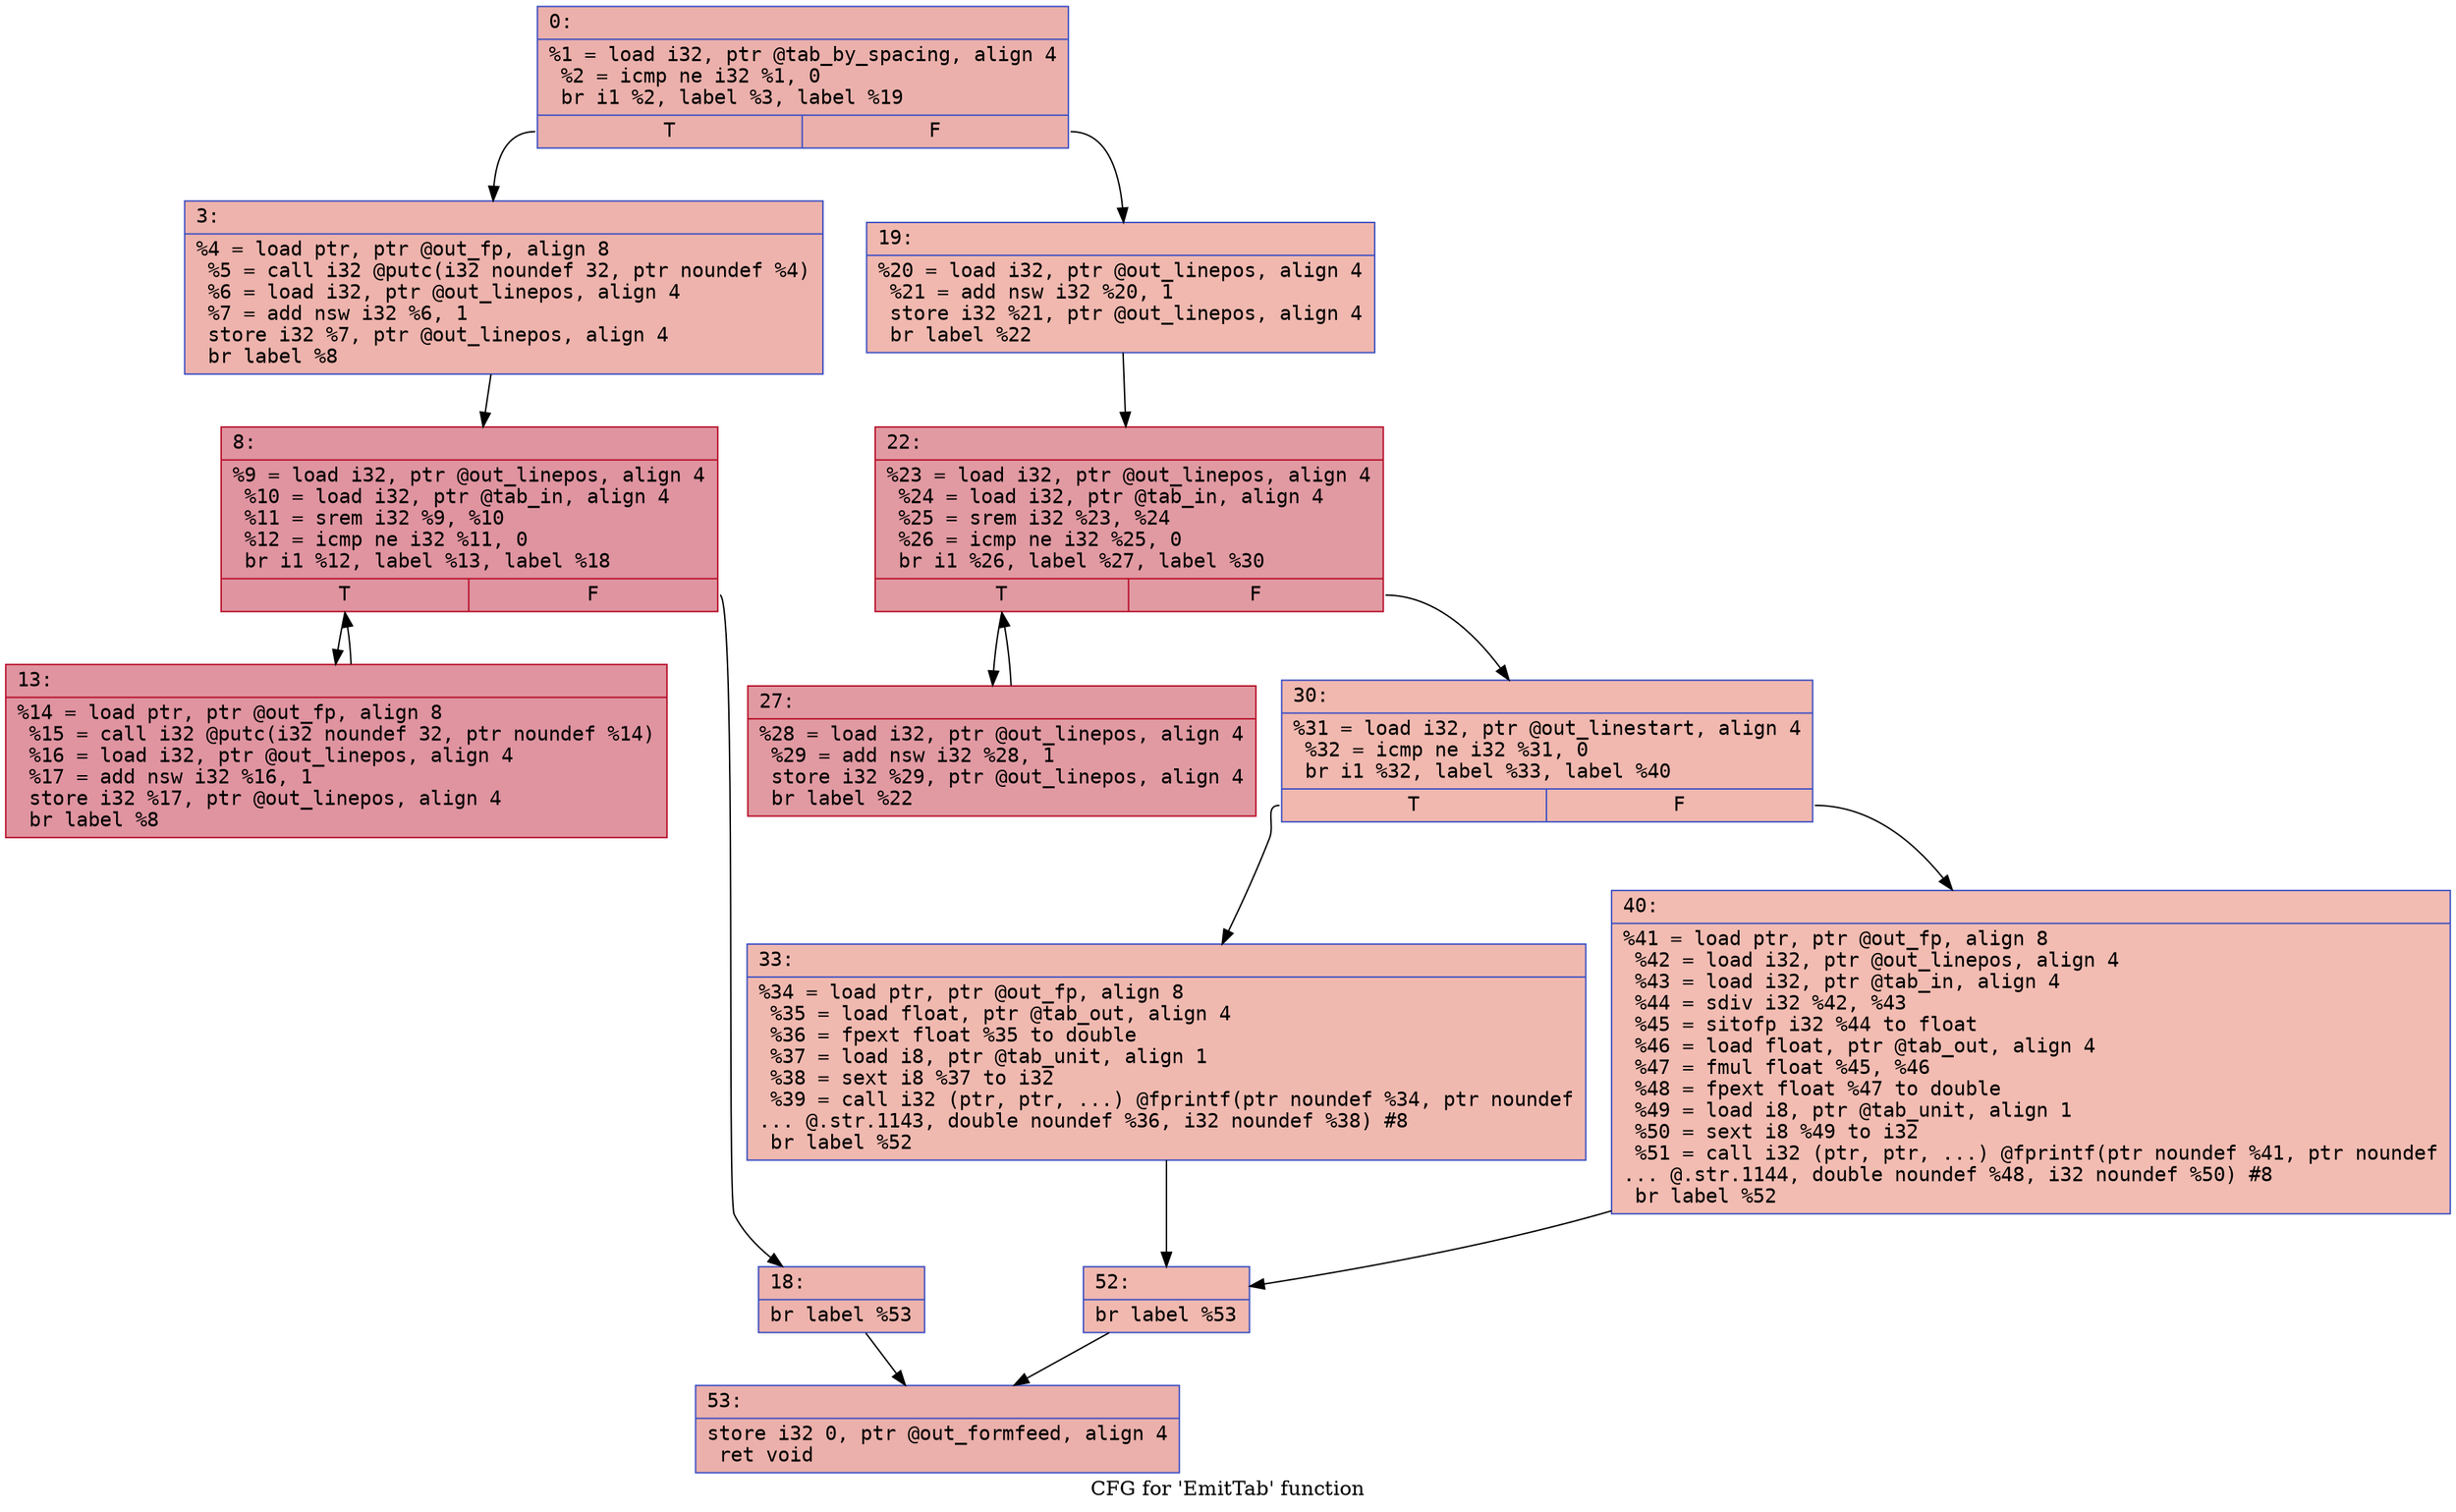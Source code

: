 digraph "CFG for 'EmitTab' function" {
	label="CFG for 'EmitTab' function";

	Node0x6000005a0190 [shape=record,color="#3d50c3ff", style=filled, fillcolor="#d24b4070" fontname="Courier",label="{0:\l|  %1 = load i32, ptr @tab_by_spacing, align 4\l  %2 = icmp ne i32 %1, 0\l  br i1 %2, label %3, label %19\l|{<s0>T|<s1>F}}"];
	Node0x6000005a0190:s0 -> Node0x6000005a01e0[tooltip="0 -> 3\nProbability 62.50%" ];
	Node0x6000005a0190:s1 -> Node0x6000005a0320[tooltip="0 -> 19\nProbability 37.50%" ];
	Node0x6000005a01e0 [shape=record,color="#3d50c3ff", style=filled, fillcolor="#d6524470" fontname="Courier",label="{3:\l|  %4 = load ptr, ptr @out_fp, align 8\l  %5 = call i32 @putc(i32 noundef 32, ptr noundef %4)\l  %6 = load i32, ptr @out_linepos, align 4\l  %7 = add nsw i32 %6, 1\l  store i32 %7, ptr @out_linepos, align 4\l  br label %8\l}"];
	Node0x6000005a01e0 -> Node0x6000005a0230[tooltip="3 -> 8\nProbability 100.00%" ];
	Node0x6000005a0230 [shape=record,color="#b70d28ff", style=filled, fillcolor="#b70d2870" fontname="Courier",label="{8:\l|  %9 = load i32, ptr @out_linepos, align 4\l  %10 = load i32, ptr @tab_in, align 4\l  %11 = srem i32 %9, %10\l  %12 = icmp ne i32 %11, 0\l  br i1 %12, label %13, label %18\l|{<s0>T|<s1>F}}"];
	Node0x6000005a0230:s0 -> Node0x6000005a0280[tooltip="8 -> 13\nProbability 96.88%" ];
	Node0x6000005a0230:s1 -> Node0x6000005a02d0[tooltip="8 -> 18\nProbability 3.12%" ];
	Node0x6000005a0280 [shape=record,color="#b70d28ff", style=filled, fillcolor="#b70d2870" fontname="Courier",label="{13:\l|  %14 = load ptr, ptr @out_fp, align 8\l  %15 = call i32 @putc(i32 noundef 32, ptr noundef %14)\l  %16 = load i32, ptr @out_linepos, align 4\l  %17 = add nsw i32 %16, 1\l  store i32 %17, ptr @out_linepos, align 4\l  br label %8\l}"];
	Node0x6000005a0280 -> Node0x6000005a0230[tooltip="13 -> 8\nProbability 100.00%" ];
	Node0x6000005a02d0 [shape=record,color="#3d50c3ff", style=filled, fillcolor="#d6524470" fontname="Courier",label="{18:\l|  br label %53\l}"];
	Node0x6000005a02d0 -> Node0x6000005a0550[tooltip="18 -> 53\nProbability 100.00%" ];
	Node0x6000005a0320 [shape=record,color="#3d50c3ff", style=filled, fillcolor="#dc5d4a70" fontname="Courier",label="{19:\l|  %20 = load i32, ptr @out_linepos, align 4\l  %21 = add nsw i32 %20, 1\l  store i32 %21, ptr @out_linepos, align 4\l  br label %22\l}"];
	Node0x6000005a0320 -> Node0x6000005a0370[tooltip="19 -> 22\nProbability 100.00%" ];
	Node0x6000005a0370 [shape=record,color="#b70d28ff", style=filled, fillcolor="#bb1b2c70" fontname="Courier",label="{22:\l|  %23 = load i32, ptr @out_linepos, align 4\l  %24 = load i32, ptr @tab_in, align 4\l  %25 = srem i32 %23, %24\l  %26 = icmp ne i32 %25, 0\l  br i1 %26, label %27, label %30\l|{<s0>T|<s1>F}}"];
	Node0x6000005a0370:s0 -> Node0x6000005a03c0[tooltip="22 -> 27\nProbability 96.88%" ];
	Node0x6000005a0370:s1 -> Node0x6000005a0410[tooltip="22 -> 30\nProbability 3.12%" ];
	Node0x6000005a03c0 [shape=record,color="#b70d28ff", style=filled, fillcolor="#bb1b2c70" fontname="Courier",label="{27:\l|  %28 = load i32, ptr @out_linepos, align 4\l  %29 = add nsw i32 %28, 1\l  store i32 %29, ptr @out_linepos, align 4\l  br label %22\l}"];
	Node0x6000005a03c0 -> Node0x6000005a0370[tooltip="27 -> 22\nProbability 100.00%" ];
	Node0x6000005a0410 [shape=record,color="#3d50c3ff", style=filled, fillcolor="#dc5d4a70" fontname="Courier",label="{30:\l|  %31 = load i32, ptr @out_linestart, align 4\l  %32 = icmp ne i32 %31, 0\l  br i1 %32, label %33, label %40\l|{<s0>T|<s1>F}}"];
	Node0x6000005a0410:s0 -> Node0x6000005a0460[tooltip="30 -> 33\nProbability 62.50%" ];
	Node0x6000005a0410:s1 -> Node0x6000005a04b0[tooltip="30 -> 40\nProbability 37.50%" ];
	Node0x6000005a0460 [shape=record,color="#3d50c3ff", style=filled, fillcolor="#de614d70" fontname="Courier",label="{33:\l|  %34 = load ptr, ptr @out_fp, align 8\l  %35 = load float, ptr @tab_out, align 4\l  %36 = fpext float %35 to double\l  %37 = load i8, ptr @tab_unit, align 1\l  %38 = sext i8 %37 to i32\l  %39 = call i32 (ptr, ptr, ...) @fprintf(ptr noundef %34, ptr noundef\l... @.str.1143, double noundef %36, i32 noundef %38) #8\l  br label %52\l}"];
	Node0x6000005a0460 -> Node0x6000005a0500[tooltip="33 -> 52\nProbability 100.00%" ];
	Node0x6000005a04b0 [shape=record,color="#3d50c3ff", style=filled, fillcolor="#e1675170" fontname="Courier",label="{40:\l|  %41 = load ptr, ptr @out_fp, align 8\l  %42 = load i32, ptr @out_linepos, align 4\l  %43 = load i32, ptr @tab_in, align 4\l  %44 = sdiv i32 %42, %43\l  %45 = sitofp i32 %44 to float\l  %46 = load float, ptr @tab_out, align 4\l  %47 = fmul float %45, %46\l  %48 = fpext float %47 to double\l  %49 = load i8, ptr @tab_unit, align 1\l  %50 = sext i8 %49 to i32\l  %51 = call i32 (ptr, ptr, ...) @fprintf(ptr noundef %41, ptr noundef\l... @.str.1144, double noundef %48, i32 noundef %50) #8\l  br label %52\l}"];
	Node0x6000005a04b0 -> Node0x6000005a0500[tooltip="40 -> 52\nProbability 100.00%" ];
	Node0x6000005a0500 [shape=record,color="#3d50c3ff", style=filled, fillcolor="#dc5d4a70" fontname="Courier",label="{52:\l|  br label %53\l}"];
	Node0x6000005a0500 -> Node0x6000005a0550[tooltip="52 -> 53\nProbability 100.00%" ];
	Node0x6000005a0550 [shape=record,color="#3d50c3ff", style=filled, fillcolor="#d24b4070" fontname="Courier",label="{53:\l|  store i32 0, ptr @out_formfeed, align 4\l  ret void\l}"];
}
